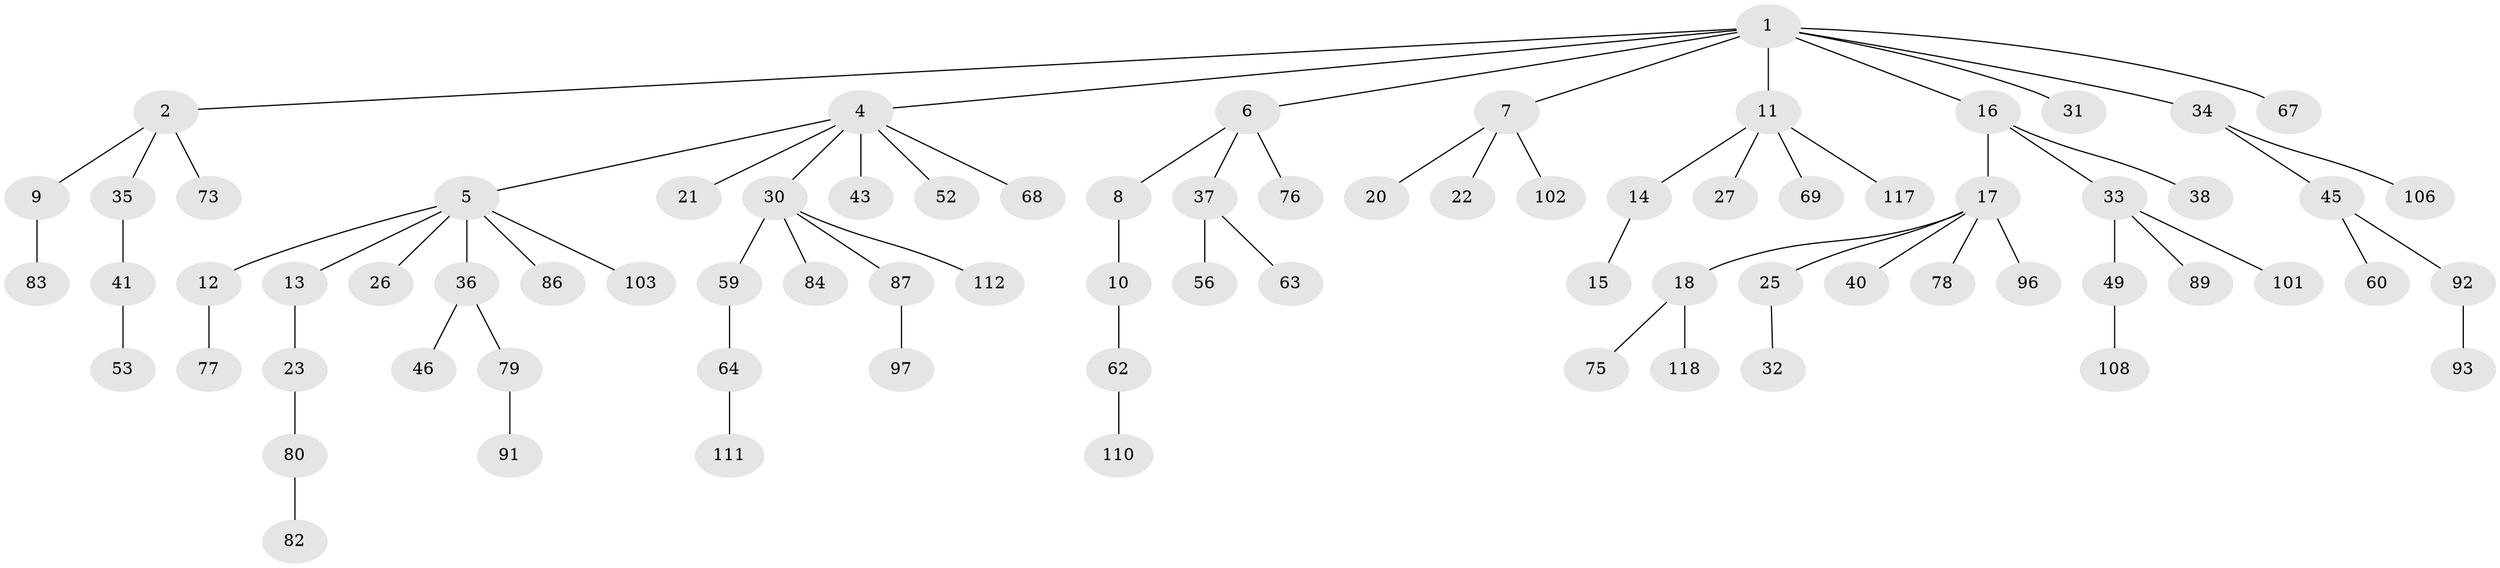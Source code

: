 // original degree distribution, {6: 0.01694915254237288, 5: 0.03389830508474576, 8: 0.01694915254237288, 4: 0.059322033898305086, 2: 0.2288135593220339, 3: 0.11864406779661017, 1: 0.5254237288135594}
// Generated by graph-tools (version 1.1) at 2025/11/02/27/25 16:11:25]
// undirected, 78 vertices, 77 edges
graph export_dot {
graph [start="1"]
  node [color=gray90,style=filled];
  1 [super="+3"];
  2 [super="+54"];
  4 [super="+42"];
  5 [super="+29"];
  6 [super="+70"];
  7 [super="+28"];
  8;
  9 [super="+99"];
  10 [super="+24"];
  11 [super="+50"];
  12 [super="+72"];
  13;
  14 [super="+71"];
  15;
  16 [super="+109"];
  17 [super="+19"];
  18 [super="+95"];
  20;
  21;
  22 [super="+47"];
  23 [super="+66"];
  25 [super="+39"];
  26 [super="+51"];
  27;
  30 [super="+74"];
  31 [super="+81"];
  32;
  33 [super="+55"];
  34 [super="+57"];
  35 [super="+113"];
  36 [super="+100"];
  37 [super="+48"];
  38;
  40;
  41;
  43 [super="+44"];
  45 [super="+61"];
  46;
  49 [super="+98"];
  52 [super="+58"];
  53;
  56;
  59;
  60;
  62 [super="+85"];
  63;
  64 [super="+65"];
  67;
  68;
  69;
  73;
  75 [super="+115"];
  76;
  77;
  78;
  79 [super="+90"];
  80 [super="+88"];
  82 [super="+105"];
  83 [super="+114"];
  84;
  86 [super="+116"];
  87 [super="+107"];
  89;
  91;
  92;
  93 [super="+94"];
  96;
  97 [super="+104"];
  101;
  102;
  103;
  106;
  108;
  110;
  111;
  112;
  117;
  118;
  1 -- 2;
  1 -- 6;
  1 -- 31;
  1 -- 34;
  1 -- 67;
  1 -- 16;
  1 -- 4;
  1 -- 7;
  1 -- 11;
  2 -- 9;
  2 -- 35;
  2 -- 73;
  4 -- 5;
  4 -- 21;
  4 -- 30;
  4 -- 43;
  4 -- 52;
  4 -- 68;
  5 -- 12;
  5 -- 13;
  5 -- 26;
  5 -- 36;
  5 -- 86;
  5 -- 103;
  6 -- 8;
  6 -- 37;
  6 -- 76;
  7 -- 20;
  7 -- 22;
  7 -- 102;
  8 -- 10;
  9 -- 83;
  10 -- 62;
  11 -- 14;
  11 -- 27;
  11 -- 69;
  11 -- 117;
  12 -- 77;
  13 -- 23;
  14 -- 15;
  16 -- 17;
  16 -- 33;
  16 -- 38;
  17 -- 18;
  17 -- 25;
  17 -- 78;
  17 -- 96;
  17 -- 40;
  18 -- 75;
  18 -- 118;
  23 -- 80;
  25 -- 32;
  30 -- 59;
  30 -- 84;
  30 -- 112;
  30 -- 87;
  33 -- 49;
  33 -- 89;
  33 -- 101;
  34 -- 45;
  34 -- 106;
  35 -- 41;
  36 -- 46;
  36 -- 79;
  37 -- 56;
  37 -- 63;
  41 -- 53;
  45 -- 60;
  45 -- 92;
  49 -- 108;
  59 -- 64;
  62 -- 110;
  64 -- 111;
  79 -- 91;
  80 -- 82;
  87 -- 97;
  92 -- 93;
}
